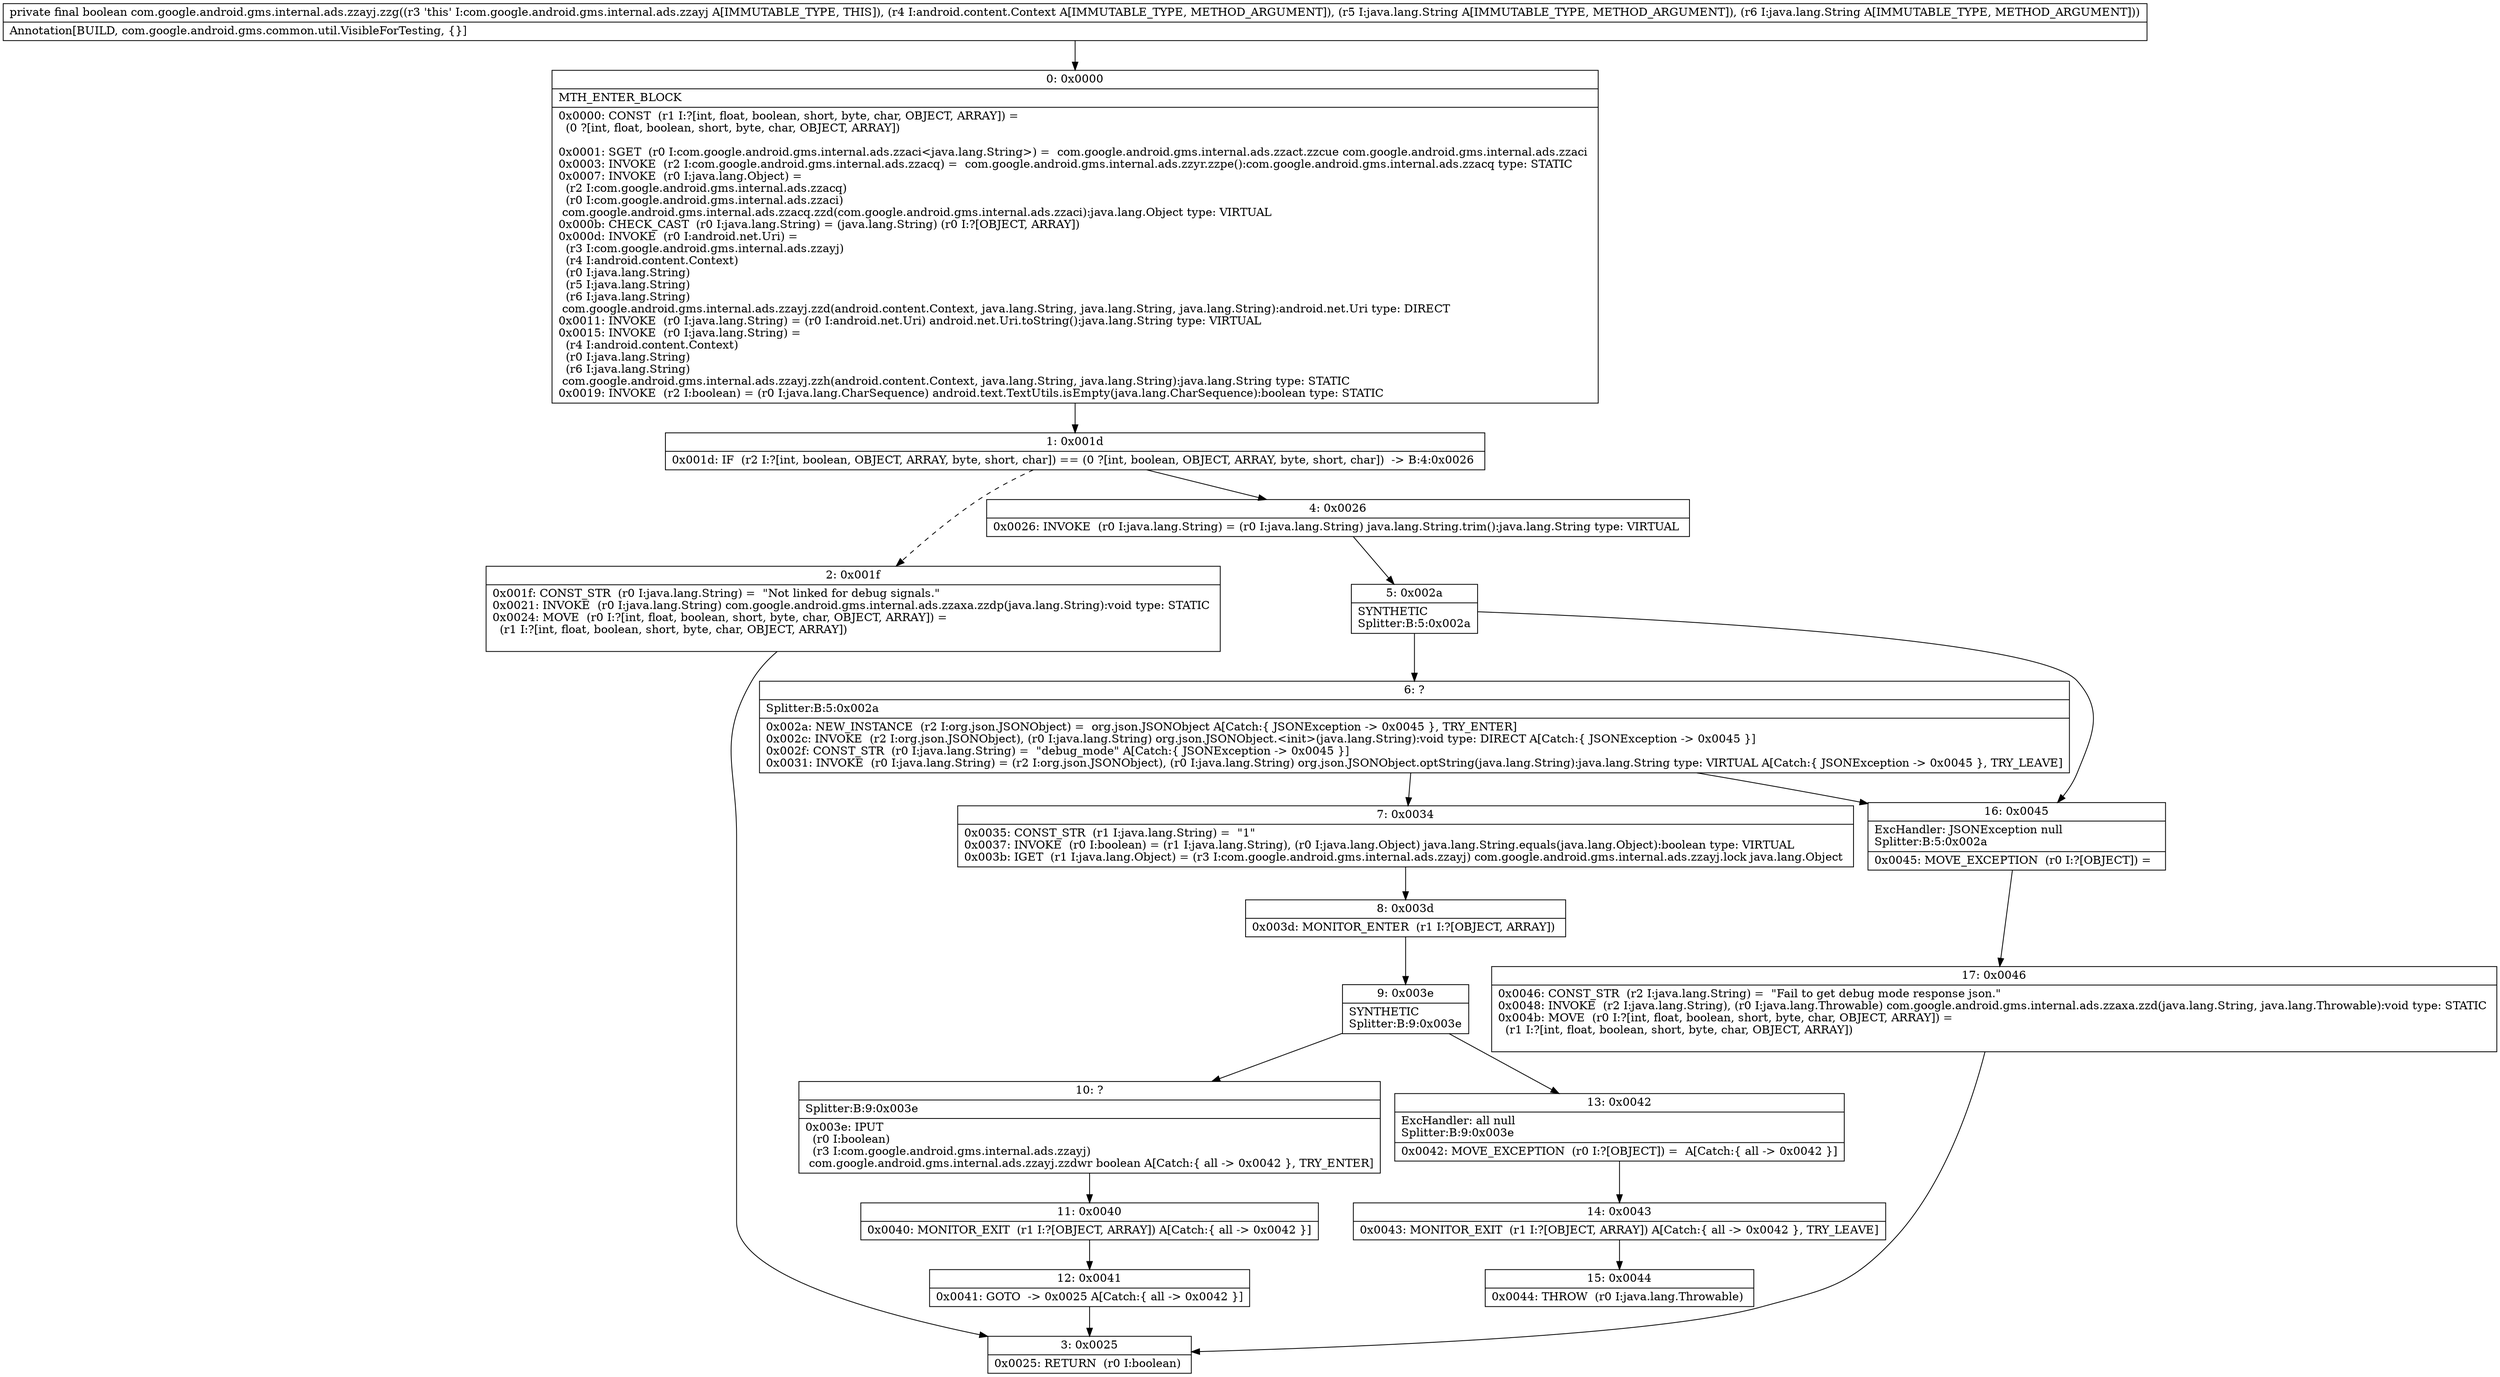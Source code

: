 digraph "CFG forcom.google.android.gms.internal.ads.zzayj.zzg(Landroid\/content\/Context;Ljava\/lang\/String;Ljava\/lang\/String;)Z" {
Node_0 [shape=record,label="{0\:\ 0x0000|MTH_ENTER_BLOCK\l|0x0000: CONST  (r1 I:?[int, float, boolean, short, byte, char, OBJECT, ARRAY]) = \l  (0 ?[int, float, boolean, short, byte, char, OBJECT, ARRAY])\l \l0x0001: SGET  (r0 I:com.google.android.gms.internal.ads.zzaci\<java.lang.String\>) =  com.google.android.gms.internal.ads.zzact.zzcue com.google.android.gms.internal.ads.zzaci \l0x0003: INVOKE  (r2 I:com.google.android.gms.internal.ads.zzacq) =  com.google.android.gms.internal.ads.zzyr.zzpe():com.google.android.gms.internal.ads.zzacq type: STATIC \l0x0007: INVOKE  (r0 I:java.lang.Object) = \l  (r2 I:com.google.android.gms.internal.ads.zzacq)\l  (r0 I:com.google.android.gms.internal.ads.zzaci)\l com.google.android.gms.internal.ads.zzacq.zzd(com.google.android.gms.internal.ads.zzaci):java.lang.Object type: VIRTUAL \l0x000b: CHECK_CAST  (r0 I:java.lang.String) = (java.lang.String) (r0 I:?[OBJECT, ARRAY]) \l0x000d: INVOKE  (r0 I:android.net.Uri) = \l  (r3 I:com.google.android.gms.internal.ads.zzayj)\l  (r4 I:android.content.Context)\l  (r0 I:java.lang.String)\l  (r5 I:java.lang.String)\l  (r6 I:java.lang.String)\l com.google.android.gms.internal.ads.zzayj.zzd(android.content.Context, java.lang.String, java.lang.String, java.lang.String):android.net.Uri type: DIRECT \l0x0011: INVOKE  (r0 I:java.lang.String) = (r0 I:android.net.Uri) android.net.Uri.toString():java.lang.String type: VIRTUAL \l0x0015: INVOKE  (r0 I:java.lang.String) = \l  (r4 I:android.content.Context)\l  (r0 I:java.lang.String)\l  (r6 I:java.lang.String)\l com.google.android.gms.internal.ads.zzayj.zzh(android.content.Context, java.lang.String, java.lang.String):java.lang.String type: STATIC \l0x0019: INVOKE  (r2 I:boolean) = (r0 I:java.lang.CharSequence) android.text.TextUtils.isEmpty(java.lang.CharSequence):boolean type: STATIC \l}"];
Node_1 [shape=record,label="{1\:\ 0x001d|0x001d: IF  (r2 I:?[int, boolean, OBJECT, ARRAY, byte, short, char]) == (0 ?[int, boolean, OBJECT, ARRAY, byte, short, char])  \-\> B:4:0x0026 \l}"];
Node_2 [shape=record,label="{2\:\ 0x001f|0x001f: CONST_STR  (r0 I:java.lang.String) =  \"Not linked for debug signals.\" \l0x0021: INVOKE  (r0 I:java.lang.String) com.google.android.gms.internal.ads.zzaxa.zzdp(java.lang.String):void type: STATIC \l0x0024: MOVE  (r0 I:?[int, float, boolean, short, byte, char, OBJECT, ARRAY]) = \l  (r1 I:?[int, float, boolean, short, byte, char, OBJECT, ARRAY])\l \l}"];
Node_3 [shape=record,label="{3\:\ 0x0025|0x0025: RETURN  (r0 I:boolean) \l}"];
Node_4 [shape=record,label="{4\:\ 0x0026|0x0026: INVOKE  (r0 I:java.lang.String) = (r0 I:java.lang.String) java.lang.String.trim():java.lang.String type: VIRTUAL \l}"];
Node_5 [shape=record,label="{5\:\ 0x002a|SYNTHETIC\lSplitter:B:5:0x002a\l}"];
Node_6 [shape=record,label="{6\:\ ?|Splitter:B:5:0x002a\l|0x002a: NEW_INSTANCE  (r2 I:org.json.JSONObject) =  org.json.JSONObject A[Catch:\{ JSONException \-\> 0x0045 \}, TRY_ENTER]\l0x002c: INVOKE  (r2 I:org.json.JSONObject), (r0 I:java.lang.String) org.json.JSONObject.\<init\>(java.lang.String):void type: DIRECT A[Catch:\{ JSONException \-\> 0x0045 \}]\l0x002f: CONST_STR  (r0 I:java.lang.String) =  \"debug_mode\" A[Catch:\{ JSONException \-\> 0x0045 \}]\l0x0031: INVOKE  (r0 I:java.lang.String) = (r2 I:org.json.JSONObject), (r0 I:java.lang.String) org.json.JSONObject.optString(java.lang.String):java.lang.String type: VIRTUAL A[Catch:\{ JSONException \-\> 0x0045 \}, TRY_LEAVE]\l}"];
Node_7 [shape=record,label="{7\:\ 0x0034|0x0035: CONST_STR  (r1 I:java.lang.String) =  \"1\" \l0x0037: INVOKE  (r0 I:boolean) = (r1 I:java.lang.String), (r0 I:java.lang.Object) java.lang.String.equals(java.lang.Object):boolean type: VIRTUAL \l0x003b: IGET  (r1 I:java.lang.Object) = (r3 I:com.google.android.gms.internal.ads.zzayj) com.google.android.gms.internal.ads.zzayj.lock java.lang.Object \l}"];
Node_8 [shape=record,label="{8\:\ 0x003d|0x003d: MONITOR_ENTER  (r1 I:?[OBJECT, ARRAY]) \l}"];
Node_9 [shape=record,label="{9\:\ 0x003e|SYNTHETIC\lSplitter:B:9:0x003e\l}"];
Node_10 [shape=record,label="{10\:\ ?|Splitter:B:9:0x003e\l|0x003e: IPUT  \l  (r0 I:boolean)\l  (r3 I:com.google.android.gms.internal.ads.zzayj)\l com.google.android.gms.internal.ads.zzayj.zzdwr boolean A[Catch:\{ all \-\> 0x0042 \}, TRY_ENTER]\l}"];
Node_11 [shape=record,label="{11\:\ 0x0040|0x0040: MONITOR_EXIT  (r1 I:?[OBJECT, ARRAY]) A[Catch:\{ all \-\> 0x0042 \}]\l}"];
Node_12 [shape=record,label="{12\:\ 0x0041|0x0041: GOTO  \-\> 0x0025 A[Catch:\{ all \-\> 0x0042 \}]\l}"];
Node_13 [shape=record,label="{13\:\ 0x0042|ExcHandler: all null\lSplitter:B:9:0x003e\l|0x0042: MOVE_EXCEPTION  (r0 I:?[OBJECT]) =  A[Catch:\{ all \-\> 0x0042 \}]\l}"];
Node_14 [shape=record,label="{14\:\ 0x0043|0x0043: MONITOR_EXIT  (r1 I:?[OBJECT, ARRAY]) A[Catch:\{ all \-\> 0x0042 \}, TRY_LEAVE]\l}"];
Node_15 [shape=record,label="{15\:\ 0x0044|0x0044: THROW  (r0 I:java.lang.Throwable) \l}"];
Node_16 [shape=record,label="{16\:\ 0x0045|ExcHandler: JSONException null\lSplitter:B:5:0x002a\l|0x0045: MOVE_EXCEPTION  (r0 I:?[OBJECT]) =  \l}"];
Node_17 [shape=record,label="{17\:\ 0x0046|0x0046: CONST_STR  (r2 I:java.lang.String) =  \"Fail to get debug mode response json.\" \l0x0048: INVOKE  (r2 I:java.lang.String), (r0 I:java.lang.Throwable) com.google.android.gms.internal.ads.zzaxa.zzd(java.lang.String, java.lang.Throwable):void type: STATIC \l0x004b: MOVE  (r0 I:?[int, float, boolean, short, byte, char, OBJECT, ARRAY]) = \l  (r1 I:?[int, float, boolean, short, byte, char, OBJECT, ARRAY])\l \l}"];
MethodNode[shape=record,label="{private final boolean com.google.android.gms.internal.ads.zzayj.zzg((r3 'this' I:com.google.android.gms.internal.ads.zzayj A[IMMUTABLE_TYPE, THIS]), (r4 I:android.content.Context A[IMMUTABLE_TYPE, METHOD_ARGUMENT]), (r5 I:java.lang.String A[IMMUTABLE_TYPE, METHOD_ARGUMENT]), (r6 I:java.lang.String A[IMMUTABLE_TYPE, METHOD_ARGUMENT]))  | Annotation[BUILD, com.google.android.gms.common.util.VisibleForTesting, \{\}]\l}"];
MethodNode -> Node_0;
Node_0 -> Node_1;
Node_1 -> Node_2[style=dashed];
Node_1 -> Node_4;
Node_2 -> Node_3;
Node_4 -> Node_5;
Node_5 -> Node_6;
Node_5 -> Node_16;
Node_6 -> Node_7;
Node_6 -> Node_16;
Node_7 -> Node_8;
Node_8 -> Node_9;
Node_9 -> Node_10;
Node_9 -> Node_13;
Node_10 -> Node_11;
Node_11 -> Node_12;
Node_12 -> Node_3;
Node_13 -> Node_14;
Node_14 -> Node_15;
Node_16 -> Node_17;
Node_17 -> Node_3;
}

